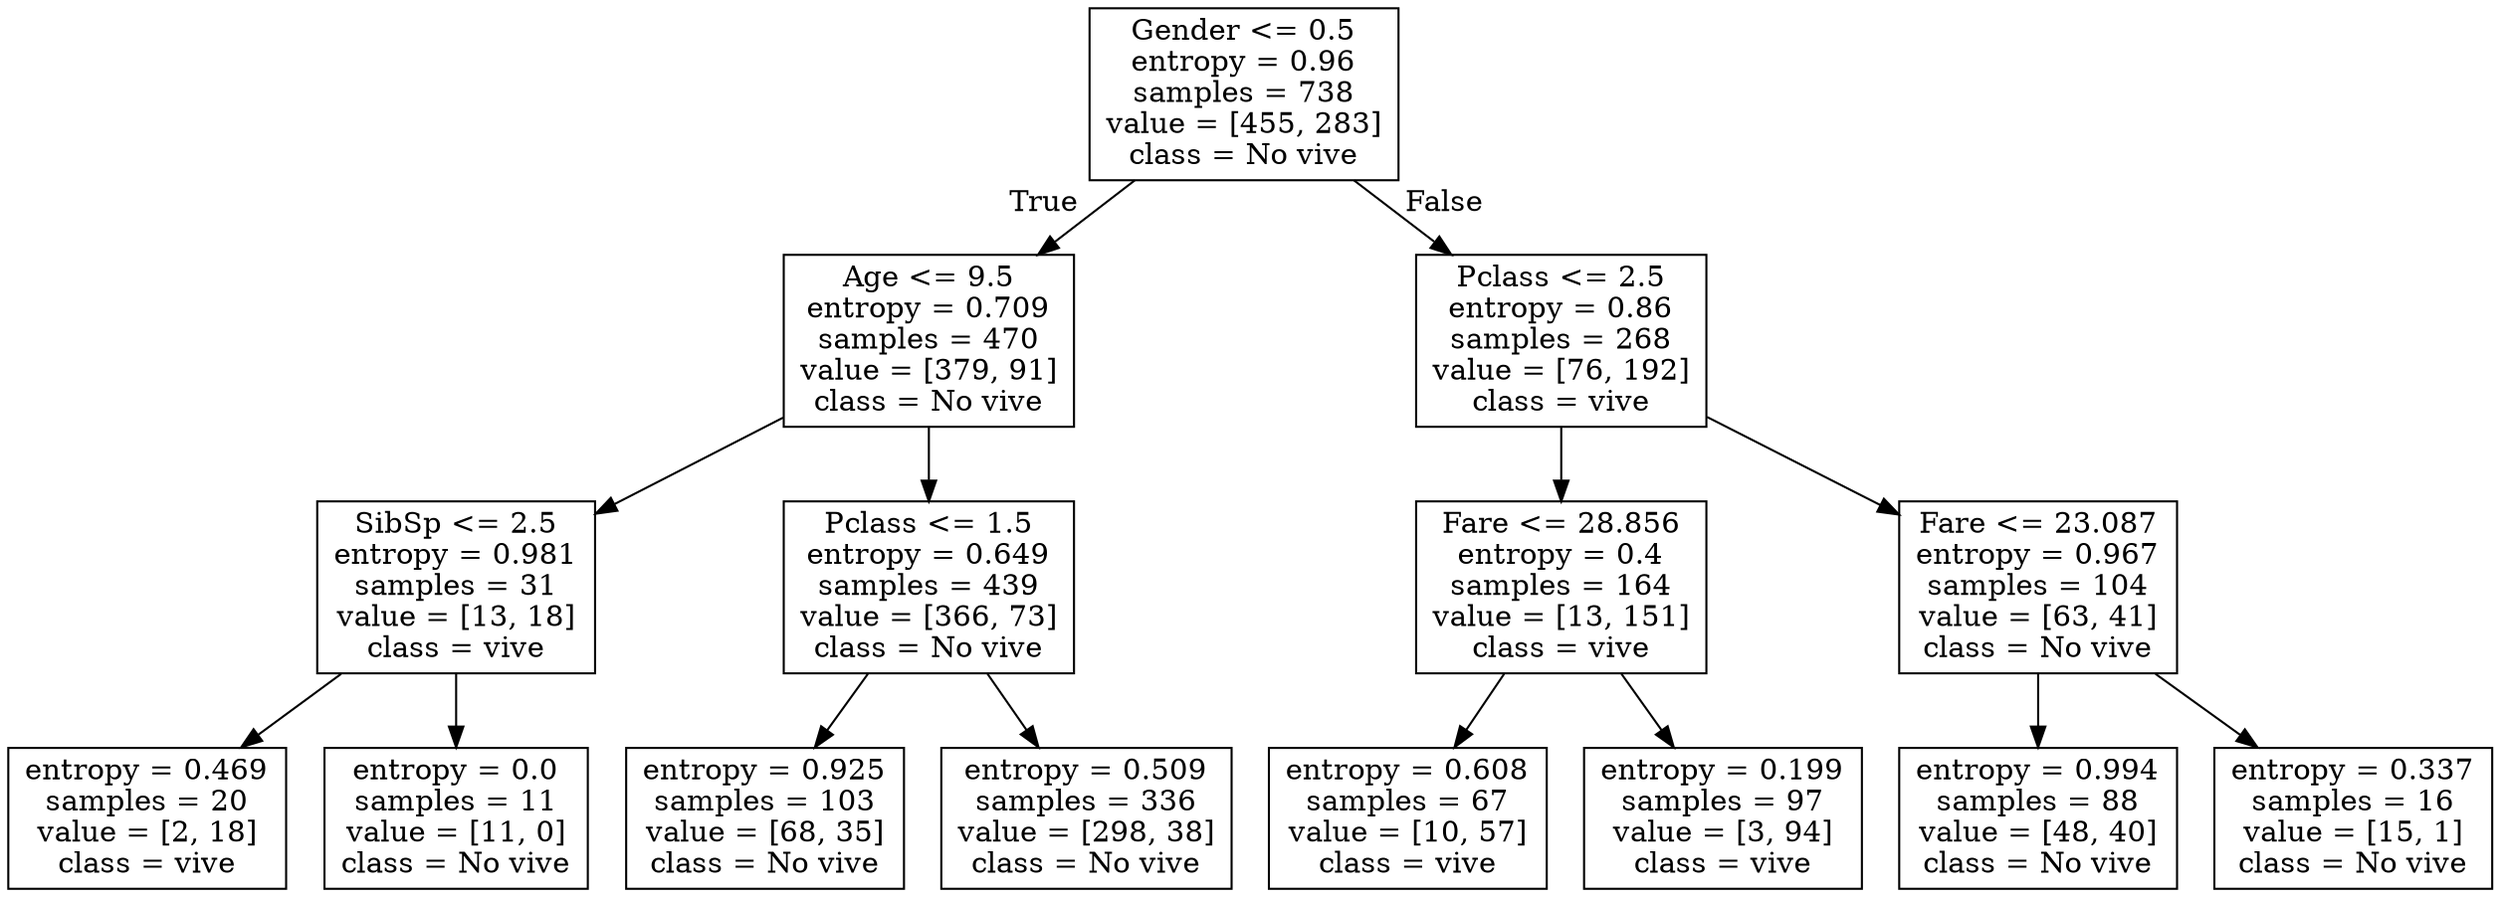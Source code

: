 digraph Tree {
node [shape=box] ;
0 [label="Gender <= 0.5\nentropy = 0.96\nsamples = 738\nvalue = [455, 283]\nclass = No vive"] ;
1 [label="Age <= 9.5\nentropy = 0.709\nsamples = 470\nvalue = [379, 91]\nclass = No vive"] ;
0 -> 1 [labeldistance=2.5, labelangle=45, headlabel="True"] ;
2 [label="SibSp <= 2.5\nentropy = 0.981\nsamples = 31\nvalue = [13, 18]\nclass = vive"] ;
1 -> 2 ;
3 [label="entropy = 0.469\nsamples = 20\nvalue = [2, 18]\nclass = vive"] ;
2 -> 3 ;
4 [label="entropy = 0.0\nsamples = 11\nvalue = [11, 0]\nclass = No vive"] ;
2 -> 4 ;
5 [label="Pclass <= 1.5\nentropy = 0.649\nsamples = 439\nvalue = [366, 73]\nclass = No vive"] ;
1 -> 5 ;
6 [label="entropy = 0.925\nsamples = 103\nvalue = [68, 35]\nclass = No vive"] ;
5 -> 6 ;
7 [label="entropy = 0.509\nsamples = 336\nvalue = [298, 38]\nclass = No vive"] ;
5 -> 7 ;
8 [label="Pclass <= 2.5\nentropy = 0.86\nsamples = 268\nvalue = [76, 192]\nclass = vive"] ;
0 -> 8 [labeldistance=2.5, labelangle=-45, headlabel="False"] ;
9 [label="Fare <= 28.856\nentropy = 0.4\nsamples = 164\nvalue = [13, 151]\nclass = vive"] ;
8 -> 9 ;
10 [label="entropy = 0.608\nsamples = 67\nvalue = [10, 57]\nclass = vive"] ;
9 -> 10 ;
11 [label="entropy = 0.199\nsamples = 97\nvalue = [3, 94]\nclass = vive"] ;
9 -> 11 ;
12 [label="Fare <= 23.087\nentropy = 0.967\nsamples = 104\nvalue = [63, 41]\nclass = No vive"] ;
8 -> 12 ;
13 [label="entropy = 0.994\nsamples = 88\nvalue = [48, 40]\nclass = No vive"] ;
12 -> 13 ;
14 [label="entropy = 0.337\nsamples = 16\nvalue = [15, 1]\nclass = No vive"] ;
12 -> 14 ;
}